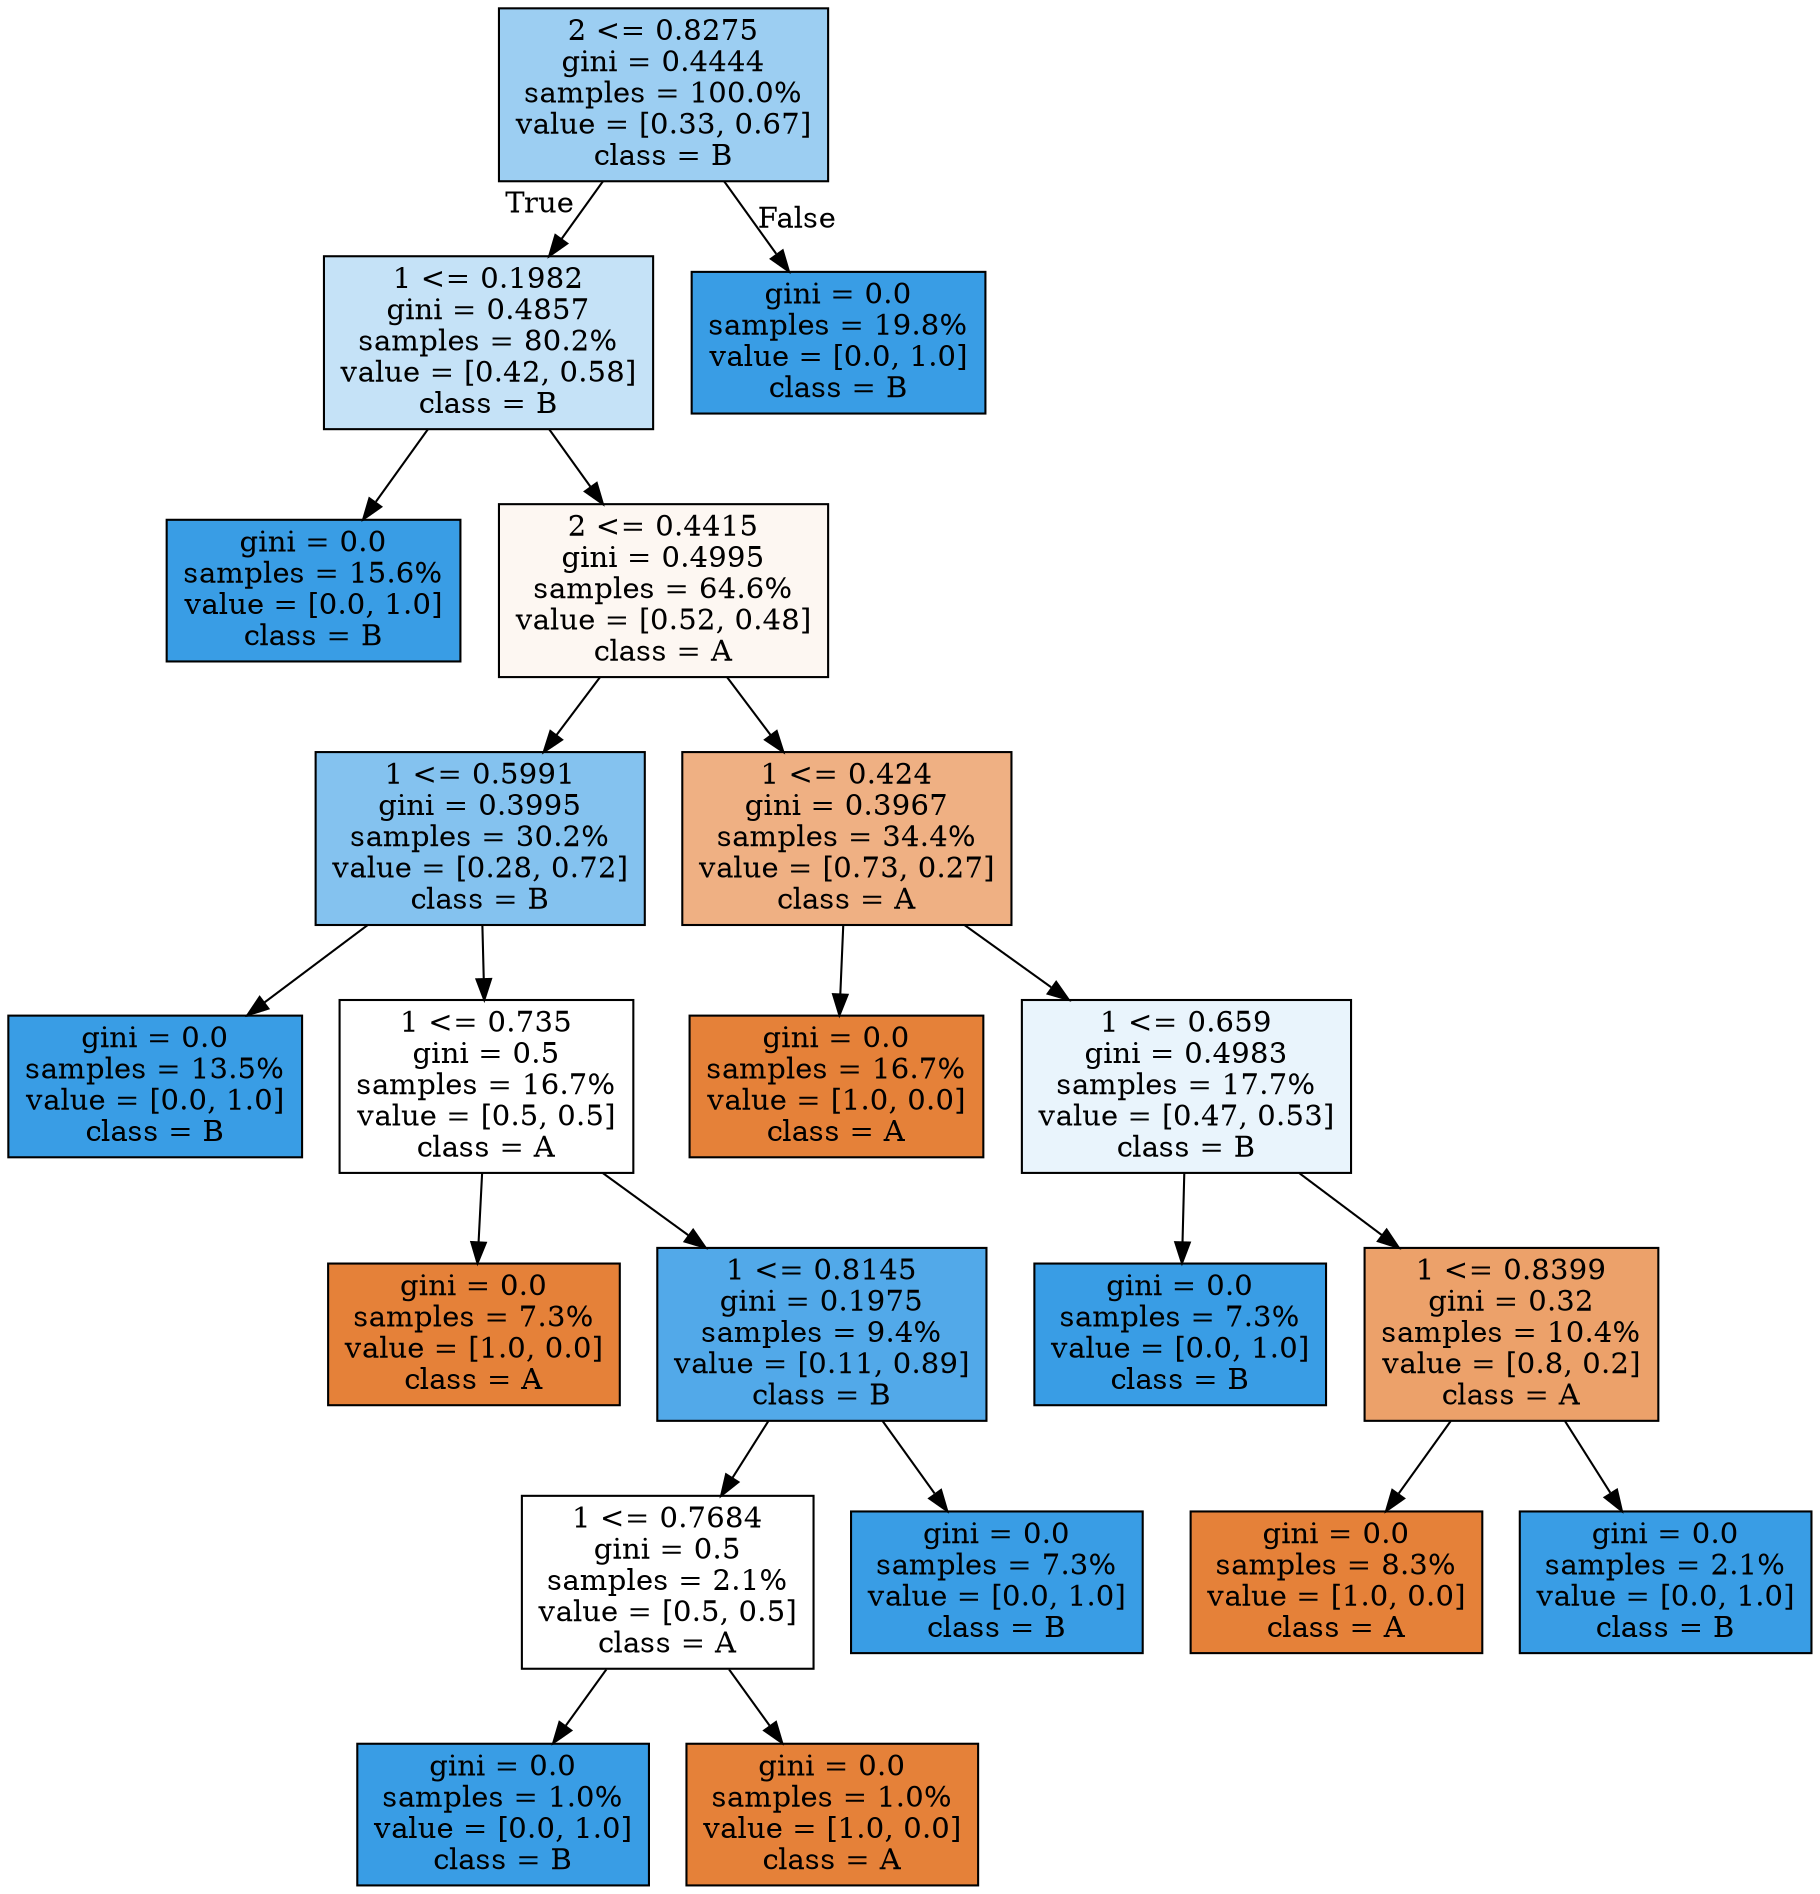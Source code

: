digraph Tree {
node [shape=box, style="filled", color="black"] ;
0 [label="2 <= 0.8275\ngini = 0.4444\nsamples = 100.0%\nvalue = [0.33, 0.67]\nclass = B", fillcolor="#399de57f"] ;
1 [label="1 <= 0.1982\ngini = 0.4857\nsamples = 80.2%\nvalue = [0.42, 0.58]\nclass = B", fillcolor="#399de54a"] ;
0 -> 1 [labeldistance=2.5, labelangle=45, headlabel="True"] ;
2 [label="gini = 0.0\nsamples = 15.6%\nvalue = [0.0, 1.0]\nclass = B", fillcolor="#399de5ff"] ;
1 -> 2 ;
3 [label="2 <= 0.4415\ngini = 0.4995\nsamples = 64.6%\nvalue = [0.52, 0.48]\nclass = A", fillcolor="#e5813910"] ;
1 -> 3 ;
4 [label="1 <= 0.5991\ngini = 0.3995\nsamples = 30.2%\nvalue = [0.28, 0.72]\nclass = B", fillcolor="#399de59e"] ;
3 -> 4 ;
5 [label="gini = 0.0\nsamples = 13.5%\nvalue = [0.0, 1.0]\nclass = B", fillcolor="#399de5ff"] ;
4 -> 5 ;
6 [label="1 <= 0.735\ngini = 0.5\nsamples = 16.7%\nvalue = [0.5, 0.5]\nclass = A", fillcolor="#e5813900"] ;
4 -> 6 ;
7 [label="gini = 0.0\nsamples = 7.3%\nvalue = [1.0, 0.0]\nclass = A", fillcolor="#e58139ff"] ;
6 -> 7 ;
8 [label="1 <= 0.8145\ngini = 0.1975\nsamples = 9.4%\nvalue = [0.11, 0.89]\nclass = B", fillcolor="#399de5df"] ;
6 -> 8 ;
9 [label="1 <= 0.7684\ngini = 0.5\nsamples = 2.1%\nvalue = [0.5, 0.5]\nclass = A", fillcolor="#e5813900"] ;
8 -> 9 ;
10 [label="gini = 0.0\nsamples = 1.0%\nvalue = [0.0, 1.0]\nclass = B", fillcolor="#399de5ff"] ;
9 -> 10 ;
11 [label="gini = 0.0\nsamples = 1.0%\nvalue = [1.0, 0.0]\nclass = A", fillcolor="#e58139ff"] ;
9 -> 11 ;
12 [label="gini = 0.0\nsamples = 7.3%\nvalue = [0.0, 1.0]\nclass = B", fillcolor="#399de5ff"] ;
8 -> 12 ;
13 [label="1 <= 0.424\ngini = 0.3967\nsamples = 34.4%\nvalue = [0.73, 0.27]\nclass = A", fillcolor="#e581399f"] ;
3 -> 13 ;
14 [label="gini = 0.0\nsamples = 16.7%\nvalue = [1.0, 0.0]\nclass = A", fillcolor="#e58139ff"] ;
13 -> 14 ;
15 [label="1 <= 0.659\ngini = 0.4983\nsamples = 17.7%\nvalue = [0.47, 0.53]\nclass = B", fillcolor="#399de51c"] ;
13 -> 15 ;
16 [label="gini = 0.0\nsamples = 7.3%\nvalue = [0.0, 1.0]\nclass = B", fillcolor="#399de5ff"] ;
15 -> 16 ;
17 [label="1 <= 0.8399\ngini = 0.32\nsamples = 10.4%\nvalue = [0.8, 0.2]\nclass = A", fillcolor="#e58139bf"] ;
15 -> 17 ;
18 [label="gini = 0.0\nsamples = 8.3%\nvalue = [1.0, 0.0]\nclass = A", fillcolor="#e58139ff"] ;
17 -> 18 ;
19 [label="gini = 0.0\nsamples = 2.1%\nvalue = [0.0, 1.0]\nclass = B", fillcolor="#399de5ff"] ;
17 -> 19 ;
20 [label="gini = 0.0\nsamples = 19.8%\nvalue = [0.0, 1.0]\nclass = B", fillcolor="#399de5ff"] ;
0 -> 20 [labeldistance=2.5, labelangle=-45, headlabel="False"] ;
}